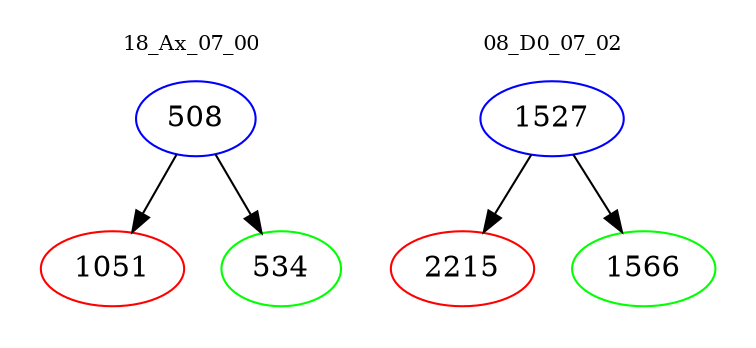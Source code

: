 digraph{
subgraph cluster_0 {
color = white
label = "18_Ax_07_00";
fontsize=10;
T0_508 [label="508", color="blue"]
T0_508 -> T0_1051 [color="black"]
T0_1051 [label="1051", color="red"]
T0_508 -> T0_534 [color="black"]
T0_534 [label="534", color="green"]
}
subgraph cluster_1 {
color = white
label = "08_D0_07_02";
fontsize=10;
T1_1527 [label="1527", color="blue"]
T1_1527 -> T1_2215 [color="black"]
T1_2215 [label="2215", color="red"]
T1_1527 -> T1_1566 [color="black"]
T1_1566 [label="1566", color="green"]
}
}
